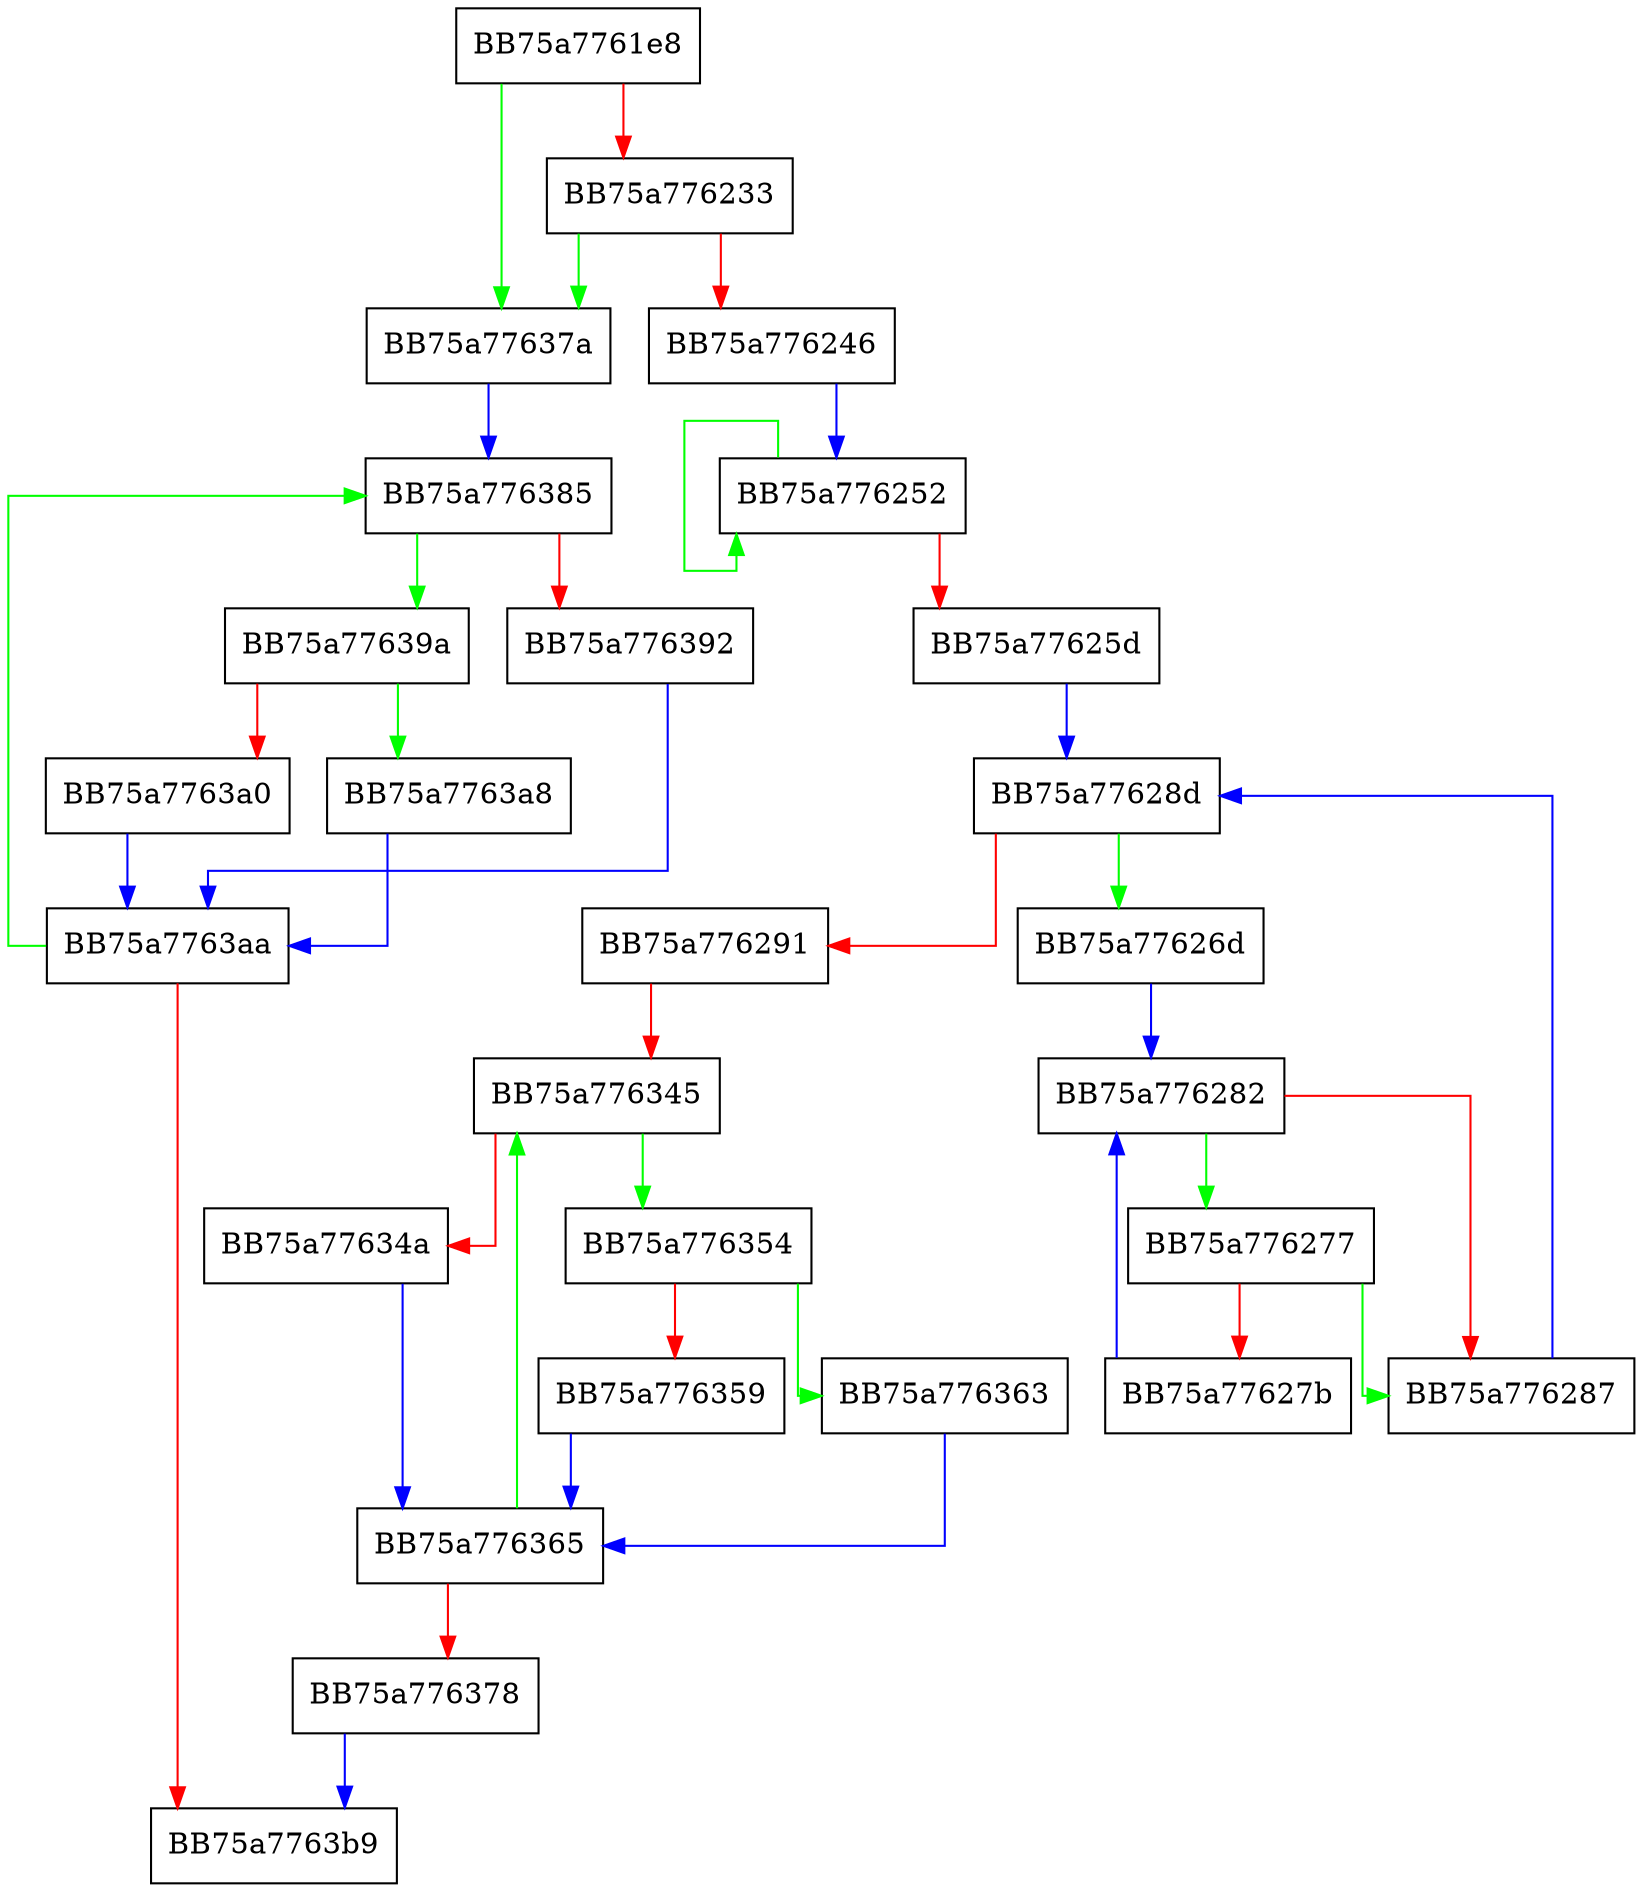 digraph setSBUpLow {
  node [shape="box"];
  graph [splines=ortho];
  BB75a7761e8 -> BB75a77637a [color="green"];
  BB75a7761e8 -> BB75a776233 [color="red"];
  BB75a776233 -> BB75a77637a [color="green"];
  BB75a776233 -> BB75a776246 [color="red"];
  BB75a776246 -> BB75a776252 [color="blue"];
  BB75a776252 -> BB75a776252 [color="green"];
  BB75a776252 -> BB75a77625d [color="red"];
  BB75a77625d -> BB75a77628d [color="blue"];
  BB75a77626d -> BB75a776282 [color="blue"];
  BB75a776277 -> BB75a776287 [color="green"];
  BB75a776277 -> BB75a77627b [color="red"];
  BB75a77627b -> BB75a776282 [color="blue"];
  BB75a776282 -> BB75a776277 [color="green"];
  BB75a776282 -> BB75a776287 [color="red"];
  BB75a776287 -> BB75a77628d [color="blue"];
  BB75a77628d -> BB75a77626d [color="green"];
  BB75a77628d -> BB75a776291 [color="red"];
  BB75a776291 -> BB75a776345 [color="red"];
  BB75a776345 -> BB75a776354 [color="green"];
  BB75a776345 -> BB75a77634a [color="red"];
  BB75a77634a -> BB75a776365 [color="blue"];
  BB75a776354 -> BB75a776363 [color="green"];
  BB75a776354 -> BB75a776359 [color="red"];
  BB75a776359 -> BB75a776365 [color="blue"];
  BB75a776363 -> BB75a776365 [color="blue"];
  BB75a776365 -> BB75a776345 [color="green"];
  BB75a776365 -> BB75a776378 [color="red"];
  BB75a776378 -> BB75a7763b9 [color="blue"];
  BB75a77637a -> BB75a776385 [color="blue"];
  BB75a776385 -> BB75a77639a [color="green"];
  BB75a776385 -> BB75a776392 [color="red"];
  BB75a776392 -> BB75a7763aa [color="blue"];
  BB75a77639a -> BB75a7763a8 [color="green"];
  BB75a77639a -> BB75a7763a0 [color="red"];
  BB75a7763a0 -> BB75a7763aa [color="blue"];
  BB75a7763a8 -> BB75a7763aa [color="blue"];
  BB75a7763aa -> BB75a776385 [color="green"];
  BB75a7763aa -> BB75a7763b9 [color="red"];
}